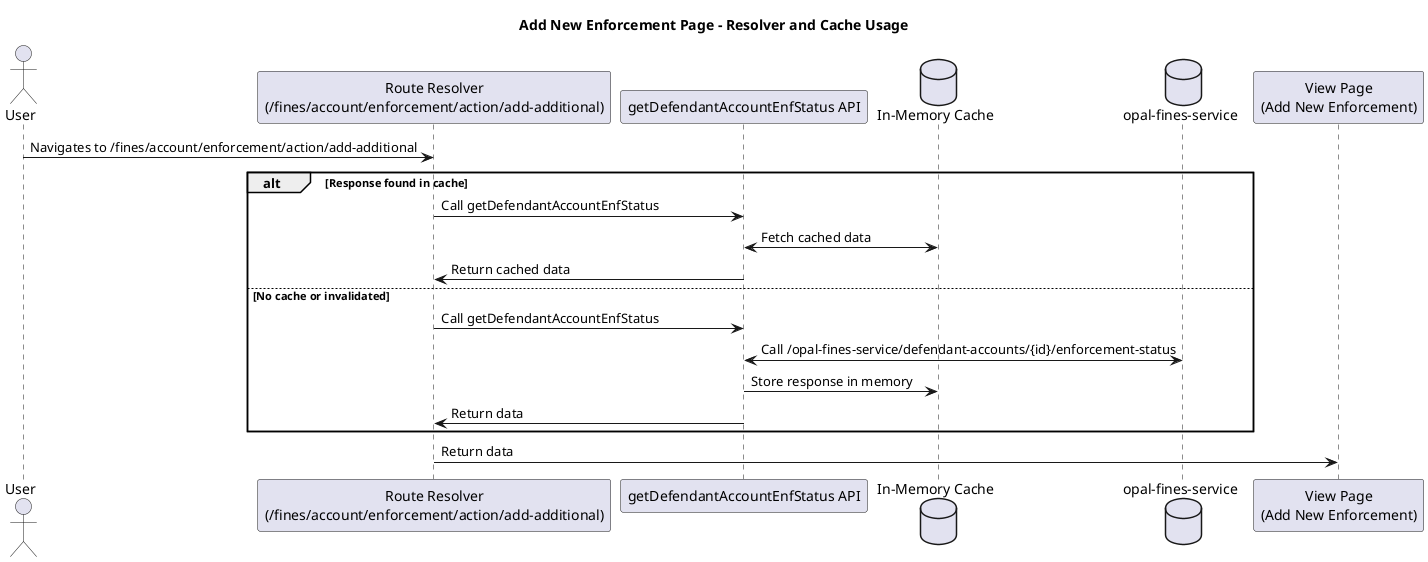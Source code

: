 @startuml
title Add New Enforcement Page - Resolver and Cache Usage

actor User
participant "Route Resolver\n(/fines/account/enforcement/action/add-additional)" as Resolver
participant "getDefendantAccountEnfStatus API" as API
database "In-Memory Cache" as Cache
database "opal-fines-service" as Backend
participant "View Page\n(Add New Enforcement)" as Page

User -> Resolver : Navigates to /fines/account/enforcement/action/add-additional

alt Response found in cache
    Resolver -> API : Call getDefendantAccountEnfStatus
    API <-> Cache : Fetch cached data
    API -> Resolver : Return cached data
else No cache or invalidated
    Resolver -> API : Call getDefendantAccountEnfStatus
    API <-> Backend : Call /opal-fines-service/defendant-accounts/{id}/enforcement-status
    API -> Cache : Store response in memory
    API -> Resolver : Return data
end

Resolver -> Page : Return data
@enduml